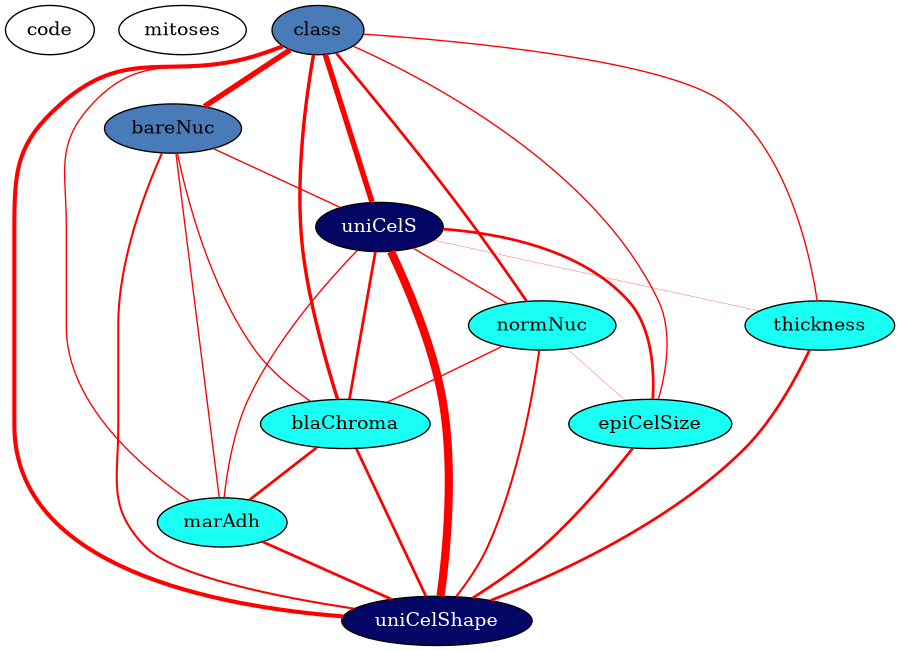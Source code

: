 graph G {
	size="6,6"
	code
	mitoses
	uniCelS [fillcolor="#040666" fontcolor=white style=filled]
	uniCelShape [fillcolor="#040666" fontcolor=white style=filled]
	bareNuc [fillcolor="#497bb8" style=filled]
	class [fillcolor="#497bb8" style=filled]
	marAdh [fillcolor="#19fff4" style=filled]
	epiCelSize [fillcolor="#19fff4" style=filled]
	blaChroma [fillcolor="#19fff4" style=filled]
	thickness [fillcolor="#19fff4" style=filled]
	normNuc [fillcolor="#19fff4" style=filled]
	class -- bareNuc [color=red penwidth=4.0]
	class -- uniCelS [color=red penwidth=4.0]
	class -- normNuc [color=red penwidth=2.0]
	class -- epiCelSize [color=red penwidth=1.0]
	class -- blaChroma [color=red penwidth=2.5]
	class -- thickness [color=red penwidth=1.0]
	class -- marAdh [color=red penwidth=1.0]
	class -- uniCelShape [color=red penwidth=3.0]
	bareNuc -- uniCelShape [color=red penwidth=1.5]
	bareNuc -- uniCelS [color=red penwidth=1.0]
	bareNuc -- marAdh [color=red penwidth=1.0]
	bareNuc -- blaChroma [color=red penwidth=1.0]
	uniCelS -- uniCelShape [color=red penwidth=6.0]
	uniCelS -- normNuc [color=red penwidth=1.0]
	uniCelS -- epiCelSize [color=red penwidth=2.0]
	uniCelS -- blaChroma [color=red penwidth=2.0]
	uniCelS -- thickness [color=red penwidth=0.2]
	uniCelS -- marAdh [color=red penwidth=1.0]
	normNuc -- epiCelSize [color=red penwidth=0.2]
	normNuc -- blaChroma [color=red penwidth=1.0]
	normNuc -- uniCelShape [color=red penwidth=1.5]
	epiCelSize -- uniCelShape [color=red penwidth=2.0]
	blaChroma -- uniCelShape [color=red penwidth=2.0]
	blaChroma -- marAdh [color=red penwidth=2.0]
	thickness -- uniCelShape [color=red penwidth=2.0]
	marAdh -- uniCelShape [color=red penwidth=2.0]
}

